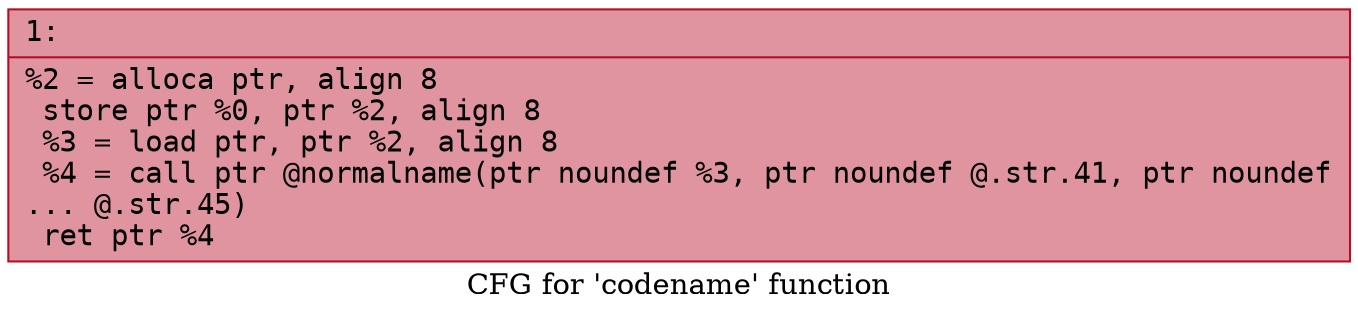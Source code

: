 digraph "CFG for 'codename' function" {
	label="CFG for 'codename' function";

	Node0x60000253b610 [shape=record,color="#b70d28ff", style=filled, fillcolor="#b70d2870" fontname="Courier",label="{1:\l|  %2 = alloca ptr, align 8\l  store ptr %0, ptr %2, align 8\l  %3 = load ptr, ptr %2, align 8\l  %4 = call ptr @normalname(ptr noundef %3, ptr noundef @.str.41, ptr noundef\l... @.str.45)\l  ret ptr %4\l}"];
}
